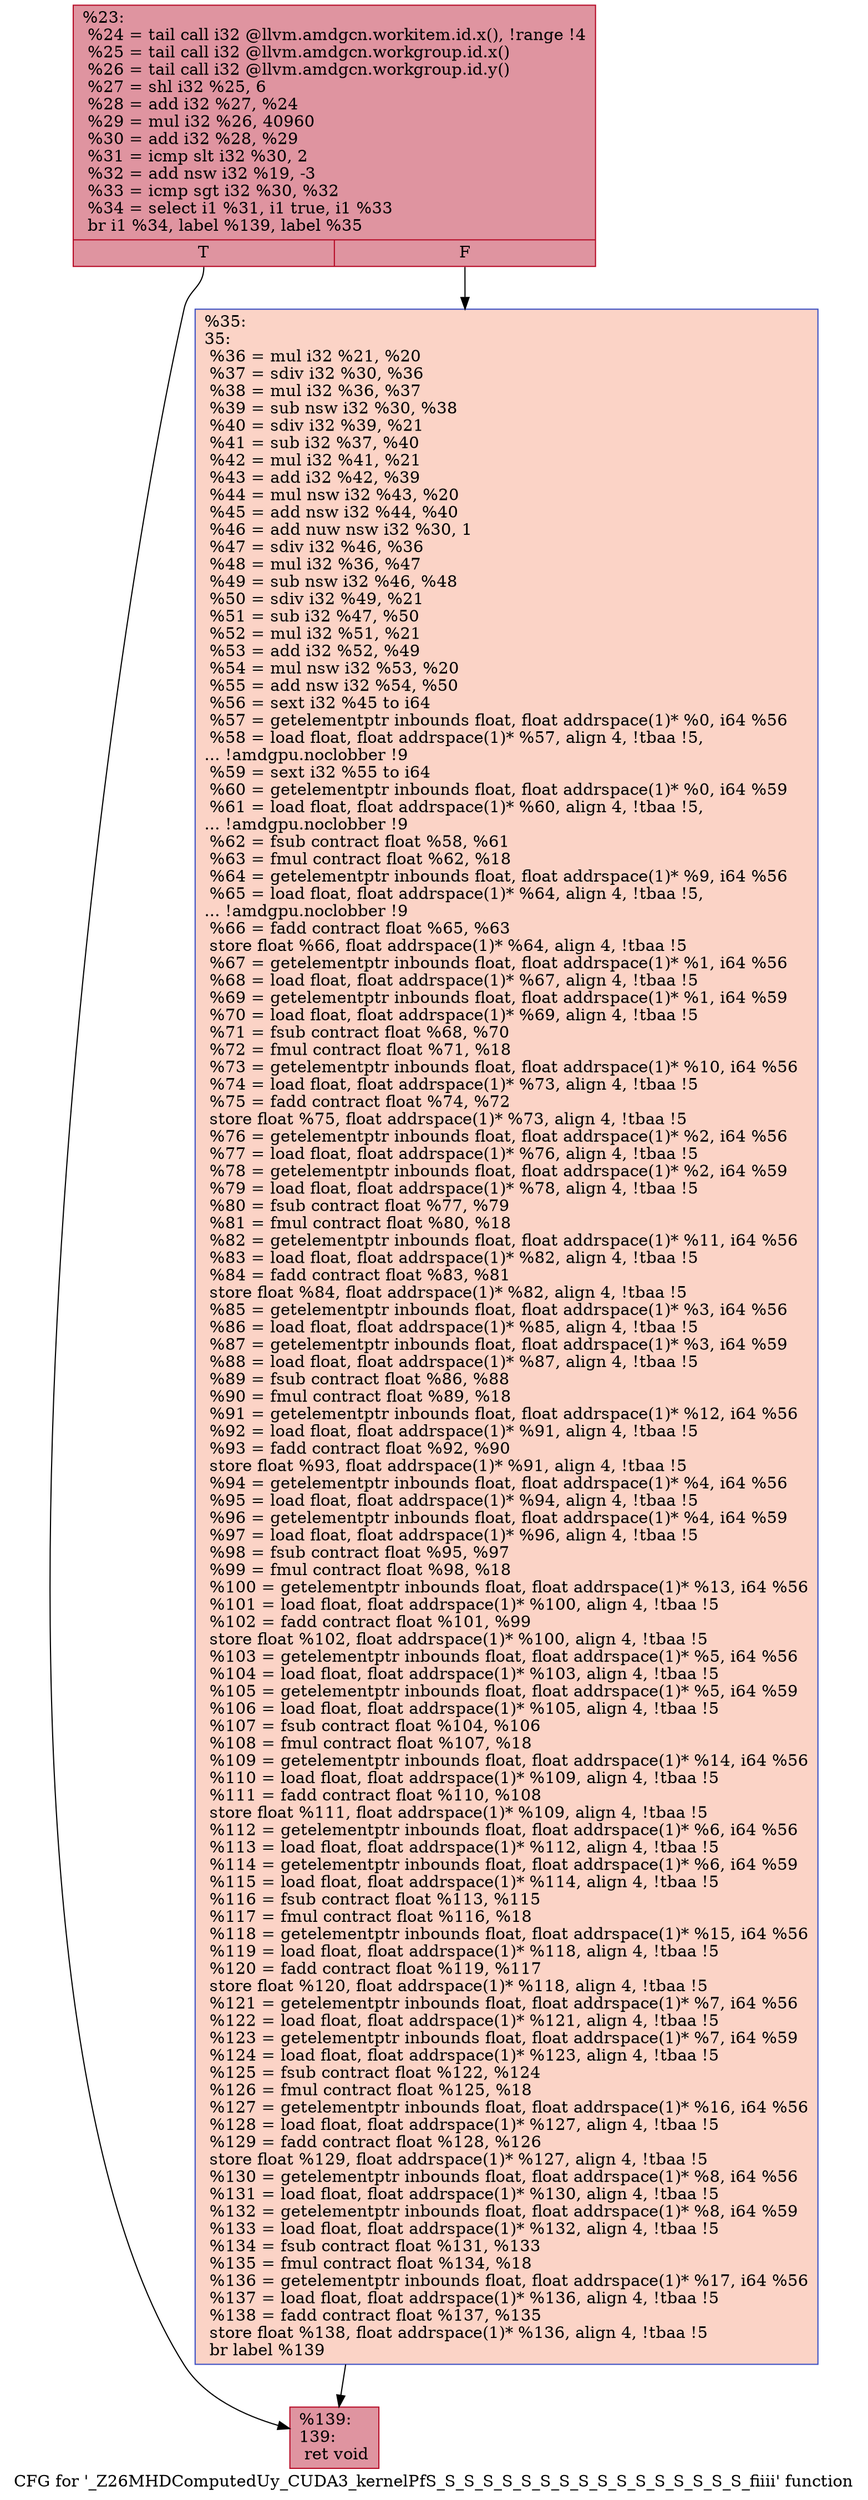 digraph "CFG for '_Z26MHDComputedUy_CUDA3_kernelPfS_S_S_S_S_S_S_S_S_S_S_S_S_S_S_S_S_fiiii' function" {
	label="CFG for '_Z26MHDComputedUy_CUDA3_kernelPfS_S_S_S_S_S_S_S_S_S_S_S_S_S_S_S_S_fiiii' function";

	Node0x5541c60 [shape=record,color="#b70d28ff", style=filled, fillcolor="#b70d2870",label="{%23:\l  %24 = tail call i32 @llvm.amdgcn.workitem.id.x(), !range !4\l  %25 = tail call i32 @llvm.amdgcn.workgroup.id.x()\l  %26 = tail call i32 @llvm.amdgcn.workgroup.id.y()\l  %27 = shl i32 %25, 6\l  %28 = add i32 %27, %24\l  %29 = mul i32 %26, 40960\l  %30 = add i32 %28, %29\l  %31 = icmp slt i32 %30, 2\l  %32 = add nsw i32 %19, -3\l  %33 = icmp sgt i32 %30, %32\l  %34 = select i1 %31, i1 true, i1 %33\l  br i1 %34, label %139, label %35\l|{<s0>T|<s1>F}}"];
	Node0x5541c60:s0 -> Node0x5541e00;
	Node0x5541c60:s1 -> Node0x5544ad0;
	Node0x5544ad0 [shape=record,color="#3d50c3ff", style=filled, fillcolor="#f59c7d70",label="{%35:\l35:                                               \l  %36 = mul i32 %21, %20\l  %37 = sdiv i32 %30, %36\l  %38 = mul i32 %36, %37\l  %39 = sub nsw i32 %30, %38\l  %40 = sdiv i32 %39, %21\l  %41 = sub i32 %37, %40\l  %42 = mul i32 %41, %21\l  %43 = add i32 %42, %39\l  %44 = mul nsw i32 %43, %20\l  %45 = add nsw i32 %44, %40\l  %46 = add nuw nsw i32 %30, 1\l  %47 = sdiv i32 %46, %36\l  %48 = mul i32 %36, %47\l  %49 = sub nsw i32 %46, %48\l  %50 = sdiv i32 %49, %21\l  %51 = sub i32 %47, %50\l  %52 = mul i32 %51, %21\l  %53 = add i32 %52, %49\l  %54 = mul nsw i32 %53, %20\l  %55 = add nsw i32 %54, %50\l  %56 = sext i32 %45 to i64\l  %57 = getelementptr inbounds float, float addrspace(1)* %0, i64 %56\l  %58 = load float, float addrspace(1)* %57, align 4, !tbaa !5,\l... !amdgpu.noclobber !9\l  %59 = sext i32 %55 to i64\l  %60 = getelementptr inbounds float, float addrspace(1)* %0, i64 %59\l  %61 = load float, float addrspace(1)* %60, align 4, !tbaa !5,\l... !amdgpu.noclobber !9\l  %62 = fsub contract float %58, %61\l  %63 = fmul contract float %62, %18\l  %64 = getelementptr inbounds float, float addrspace(1)* %9, i64 %56\l  %65 = load float, float addrspace(1)* %64, align 4, !tbaa !5,\l... !amdgpu.noclobber !9\l  %66 = fadd contract float %65, %63\l  store float %66, float addrspace(1)* %64, align 4, !tbaa !5\l  %67 = getelementptr inbounds float, float addrspace(1)* %1, i64 %56\l  %68 = load float, float addrspace(1)* %67, align 4, !tbaa !5\l  %69 = getelementptr inbounds float, float addrspace(1)* %1, i64 %59\l  %70 = load float, float addrspace(1)* %69, align 4, !tbaa !5\l  %71 = fsub contract float %68, %70\l  %72 = fmul contract float %71, %18\l  %73 = getelementptr inbounds float, float addrspace(1)* %10, i64 %56\l  %74 = load float, float addrspace(1)* %73, align 4, !tbaa !5\l  %75 = fadd contract float %74, %72\l  store float %75, float addrspace(1)* %73, align 4, !tbaa !5\l  %76 = getelementptr inbounds float, float addrspace(1)* %2, i64 %56\l  %77 = load float, float addrspace(1)* %76, align 4, !tbaa !5\l  %78 = getelementptr inbounds float, float addrspace(1)* %2, i64 %59\l  %79 = load float, float addrspace(1)* %78, align 4, !tbaa !5\l  %80 = fsub contract float %77, %79\l  %81 = fmul contract float %80, %18\l  %82 = getelementptr inbounds float, float addrspace(1)* %11, i64 %56\l  %83 = load float, float addrspace(1)* %82, align 4, !tbaa !5\l  %84 = fadd contract float %83, %81\l  store float %84, float addrspace(1)* %82, align 4, !tbaa !5\l  %85 = getelementptr inbounds float, float addrspace(1)* %3, i64 %56\l  %86 = load float, float addrspace(1)* %85, align 4, !tbaa !5\l  %87 = getelementptr inbounds float, float addrspace(1)* %3, i64 %59\l  %88 = load float, float addrspace(1)* %87, align 4, !tbaa !5\l  %89 = fsub contract float %86, %88\l  %90 = fmul contract float %89, %18\l  %91 = getelementptr inbounds float, float addrspace(1)* %12, i64 %56\l  %92 = load float, float addrspace(1)* %91, align 4, !tbaa !5\l  %93 = fadd contract float %92, %90\l  store float %93, float addrspace(1)* %91, align 4, !tbaa !5\l  %94 = getelementptr inbounds float, float addrspace(1)* %4, i64 %56\l  %95 = load float, float addrspace(1)* %94, align 4, !tbaa !5\l  %96 = getelementptr inbounds float, float addrspace(1)* %4, i64 %59\l  %97 = load float, float addrspace(1)* %96, align 4, !tbaa !5\l  %98 = fsub contract float %95, %97\l  %99 = fmul contract float %98, %18\l  %100 = getelementptr inbounds float, float addrspace(1)* %13, i64 %56\l  %101 = load float, float addrspace(1)* %100, align 4, !tbaa !5\l  %102 = fadd contract float %101, %99\l  store float %102, float addrspace(1)* %100, align 4, !tbaa !5\l  %103 = getelementptr inbounds float, float addrspace(1)* %5, i64 %56\l  %104 = load float, float addrspace(1)* %103, align 4, !tbaa !5\l  %105 = getelementptr inbounds float, float addrspace(1)* %5, i64 %59\l  %106 = load float, float addrspace(1)* %105, align 4, !tbaa !5\l  %107 = fsub contract float %104, %106\l  %108 = fmul contract float %107, %18\l  %109 = getelementptr inbounds float, float addrspace(1)* %14, i64 %56\l  %110 = load float, float addrspace(1)* %109, align 4, !tbaa !5\l  %111 = fadd contract float %110, %108\l  store float %111, float addrspace(1)* %109, align 4, !tbaa !5\l  %112 = getelementptr inbounds float, float addrspace(1)* %6, i64 %56\l  %113 = load float, float addrspace(1)* %112, align 4, !tbaa !5\l  %114 = getelementptr inbounds float, float addrspace(1)* %6, i64 %59\l  %115 = load float, float addrspace(1)* %114, align 4, !tbaa !5\l  %116 = fsub contract float %113, %115\l  %117 = fmul contract float %116, %18\l  %118 = getelementptr inbounds float, float addrspace(1)* %15, i64 %56\l  %119 = load float, float addrspace(1)* %118, align 4, !tbaa !5\l  %120 = fadd contract float %119, %117\l  store float %120, float addrspace(1)* %118, align 4, !tbaa !5\l  %121 = getelementptr inbounds float, float addrspace(1)* %7, i64 %56\l  %122 = load float, float addrspace(1)* %121, align 4, !tbaa !5\l  %123 = getelementptr inbounds float, float addrspace(1)* %7, i64 %59\l  %124 = load float, float addrspace(1)* %123, align 4, !tbaa !5\l  %125 = fsub contract float %122, %124\l  %126 = fmul contract float %125, %18\l  %127 = getelementptr inbounds float, float addrspace(1)* %16, i64 %56\l  %128 = load float, float addrspace(1)* %127, align 4, !tbaa !5\l  %129 = fadd contract float %128, %126\l  store float %129, float addrspace(1)* %127, align 4, !tbaa !5\l  %130 = getelementptr inbounds float, float addrspace(1)* %8, i64 %56\l  %131 = load float, float addrspace(1)* %130, align 4, !tbaa !5\l  %132 = getelementptr inbounds float, float addrspace(1)* %8, i64 %59\l  %133 = load float, float addrspace(1)* %132, align 4, !tbaa !5\l  %134 = fsub contract float %131, %133\l  %135 = fmul contract float %134, %18\l  %136 = getelementptr inbounds float, float addrspace(1)* %17, i64 %56\l  %137 = load float, float addrspace(1)* %136, align 4, !tbaa !5\l  %138 = fadd contract float %137, %135\l  store float %138, float addrspace(1)* %136, align 4, !tbaa !5\l  br label %139\l}"];
	Node0x5544ad0 -> Node0x5541e00;
	Node0x5541e00 [shape=record,color="#b70d28ff", style=filled, fillcolor="#b70d2870",label="{%139:\l139:                                              \l  ret void\l}"];
}
